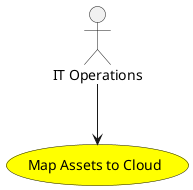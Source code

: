 @startuml


usecase "Map Assets to Cloud" as MapAssetstoCloud #yellow

Actor "IT Operations" as ITOperations

ITOperations --> MapAssetstoCloud











@enduml
